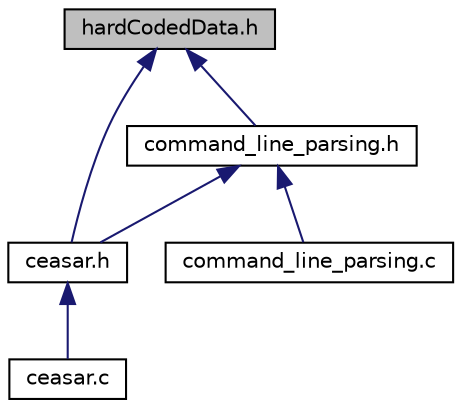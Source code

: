 digraph "hardCodedData.h"
{
 // INTERACTIVE_SVG=YES
 // LATEX_PDF_SIZE
  edge [fontname="Helvetica",fontsize="10",labelfontname="Helvetica",labelfontsize="10"];
  node [fontname="Helvetica",fontsize="10",shape=record];
  Node1 [label="hardCodedData.h",height=0.2,width=0.4,color="black", fillcolor="grey75", style="filled", fontcolor="black",tooltip="All common hardcoded data, types, and constants."];
  Node1 -> Node2 [dir="back",color="midnightblue",fontsize="10",style="solid",fontname="Helvetica"];
  Node2 [label="ceasar.h",height=0.2,width=0.4,color="black", fillcolor="white", style="filled",URL="$ceasar_8h.html",tooltip=" "];
  Node2 -> Node3 [dir="back",color="midnightblue",fontsize="10",style="solid",fontname="Helvetica"];
  Node3 [label="ceasar.c",height=0.2,width=0.4,color="black", fillcolor="white", style="filled",URL="$ceasar_8c.html",tooltip=" "];
  Node1 -> Node4 [dir="back",color="midnightblue",fontsize="10",style="solid",fontname="Helvetica"];
  Node4 [label="command_line_parsing.h",height=0.2,width=0.4,color="black", fillcolor="white", style="filled",URL="$command__line__parsing_8h.html",tooltip=" "];
  Node4 -> Node2 [dir="back",color="midnightblue",fontsize="10",style="solid",fontname="Helvetica"];
  Node4 -> Node5 [dir="back",color="midnightblue",fontsize="10",style="solid",fontname="Helvetica"];
  Node5 [label="command_line_parsing.c",height=0.2,width=0.4,color="black", fillcolor="white", style="filled",URL="$command__line__parsing_8c.html",tooltip=" "];
}

